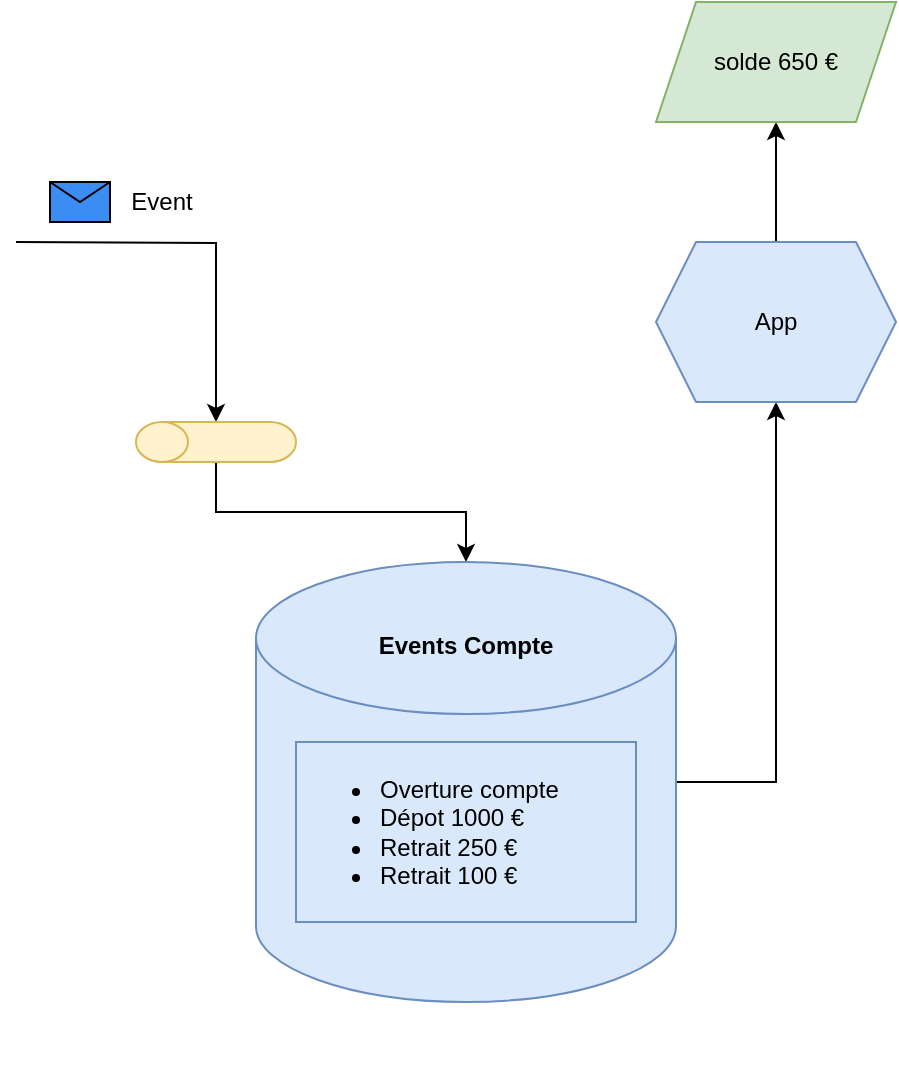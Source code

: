 <mxfile version="14.4.3" type="device"><diagram id="VtYEAXUVwP8S4mDBPONb" name="Page-1"><mxGraphModel dx="1422" dy="825" grid="1" gridSize="10" guides="1" tooltips="1" connect="1" arrows="1" fold="1" page="1" pageScale="1" pageWidth="850" pageHeight="1100" math="0" shadow="0"><root><mxCell id="0"/><mxCell id="1" parent="0"/><mxCell id="LkcxUw-KesFKXq3gX6y5-4" style="edgeStyle=orthogonalEdgeStyle;rounded=0;orthogonalLoop=1;jettySize=auto;html=1;exitX=1;exitY=0.5;exitDx=0;exitDy=0;entryX=1;entryY=0.5;entryDx=0;entryDy=0;entryPerimeter=0;" edge="1" parent="1" target="LkcxUw-KesFKXq3gX6y5-2"><mxGeometry relative="1" as="geometry"><mxPoint x="200" y="240" as="sourcePoint"/></mxGeometry></mxCell><mxCell id="LkcxUw-KesFKXq3gX6y5-13" style="edgeStyle=orthogonalEdgeStyle;rounded=0;orthogonalLoop=1;jettySize=auto;html=1;exitX=0;exitY=0.5;exitDx=0;exitDy=0;exitPerimeter=0;entryX=0.5;entryY=0;entryDx=0;entryDy=0;entryPerimeter=0;" edge="1" parent="1" source="LkcxUw-KesFKXq3gX6y5-2" target="LkcxUw-KesFKXq3gX6y5-12"><mxGeometry relative="1" as="geometry"/></mxCell><mxCell id="LkcxUw-KesFKXq3gX6y5-2" value="" style="shape=cylinder3;whiteSpace=wrap;html=1;boundedLbl=1;backgroundOutline=1;size=13;rotation=-90;fillColor=#fff2cc;strokeColor=#d6b656;" vertex="1" parent="1"><mxGeometry x="290" y="300" width="20" height="80" as="geometry"/></mxCell><mxCell id="LkcxUw-KesFKXq3gX6y5-7" value="" style="shape=message;html=1;whiteSpace=wrap;html=1;outlineConnect=0;fillColor=#3B8DF1;" vertex="1" parent="1"><mxGeometry x="217" y="210" width="30" height="20" as="geometry"/></mxCell><mxCell id="LkcxUw-KesFKXq3gX6y5-8" value="Event" style="text;html=1;strokeColor=none;fillColor=none;align=center;verticalAlign=middle;whiteSpace=wrap;rounded=0;" vertex="1" parent="1"><mxGeometry x="253" y="210" width="40" height="20" as="geometry"/></mxCell><mxCell id="LkcxUw-KesFKXq3gX6y5-16" style="edgeStyle=orthogonalEdgeStyle;rounded=0;orthogonalLoop=1;jettySize=auto;html=1;exitX=1;exitY=0.5;exitDx=0;exitDy=0;exitPerimeter=0;" edge="1" parent="1" source="LkcxUw-KesFKXq3gX6y5-12" target="LkcxUw-KesFKXq3gX6y5-15"><mxGeometry relative="1" as="geometry"/></mxCell><mxCell id="LkcxUw-KesFKXq3gX6y5-12" value="&lt;b&gt;Events Compte&lt;/b&gt;&lt;br&gt;&lt;br&gt;&lt;br&gt;&lt;br&gt;&lt;br&gt;&lt;br&gt;&lt;br&gt;&lt;br&gt;&lt;br&gt;&lt;br&gt;&lt;br&gt;&lt;br&gt;&lt;br&gt;&lt;br&gt;&lt;br&gt;" style="shape=cylinder3;whiteSpace=wrap;html=1;boundedLbl=1;backgroundOutline=1;size=38;fillColor=#dae8fc;strokeColor=#6c8ebf;" vertex="1" parent="1"><mxGeometry x="320" y="400" width="210" height="220" as="geometry"/></mxCell><mxCell id="LkcxUw-KesFKXq3gX6y5-14" value="&lt;ul&gt;&lt;li&gt;Overture compte&lt;/li&gt;&lt;li&gt;Dépot 1000 €&lt;/li&gt;&lt;li&gt;Retrait 250 €&lt;/li&gt;&lt;li&gt;Retrait 100 €&lt;/li&gt;&lt;/ul&gt;" style="rounded=0;whiteSpace=wrap;html=1;fillColor=#dae8fc;strokeColor=#6c8ebf;align=left;" vertex="1" parent="1"><mxGeometry x="340" y="490" width="170" height="90" as="geometry"/></mxCell><mxCell id="LkcxUw-KesFKXq3gX6y5-18" style="edgeStyle=orthogonalEdgeStyle;rounded=0;orthogonalLoop=1;jettySize=auto;html=1;exitX=0.5;exitY=0;exitDx=0;exitDy=0;" edge="1" parent="1" source="LkcxUw-KesFKXq3gX6y5-15" target="LkcxUw-KesFKXq3gX6y5-17"><mxGeometry relative="1" as="geometry"/></mxCell><mxCell id="LkcxUw-KesFKXq3gX6y5-15" value="App" style="shape=hexagon;perimeter=hexagonPerimeter2;whiteSpace=wrap;html=1;fixedSize=1;fillColor=#dae8fc;strokeColor=#6c8ebf;" vertex="1" parent="1"><mxGeometry x="520" y="240" width="120" height="80" as="geometry"/></mxCell><mxCell id="LkcxUw-KesFKXq3gX6y5-17" value="solde 650 €" style="shape=parallelogram;perimeter=parallelogramPerimeter;whiteSpace=wrap;html=1;fixedSize=1;fillColor=#d5e8d4;strokeColor=#82b366;" vertex="1" parent="1"><mxGeometry x="520" y="120" width="120" height="60" as="geometry"/></mxCell></root></mxGraphModel></diagram></mxfile>